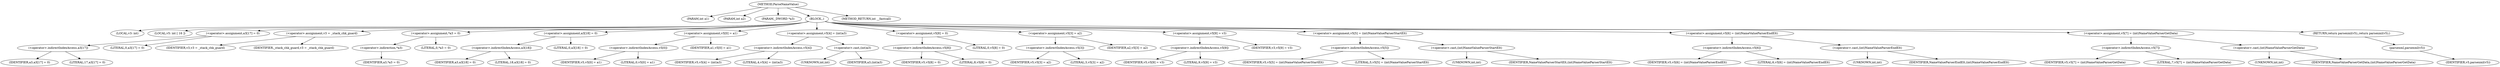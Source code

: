digraph ParseNameValue {  
"1000103" [label = "(METHOD,ParseNameValue)" ]
"1000104" [label = "(PARAM,int a1)" ]
"1000105" [label = "(PARAM,int a2)" ]
"1000106" [label = "(PARAM,_DWORD *a3)" ]
"1000107" [label = "(BLOCK,,)" ]
"1000108" [label = "(LOCAL,v3: int)" ]
"1000109" [label = "(LOCAL,v5: int [ 16 ])" ]
"1000110" [label = "(<operator>.assignment,a3[17] = 0)" ]
"1000111" [label = "(<operator>.indirectIndexAccess,a3[17])" ]
"1000112" [label = "(IDENTIFIER,a3,a3[17] = 0)" ]
"1000113" [label = "(LITERAL,17,a3[17] = 0)" ]
"1000114" [label = "(LITERAL,0,a3[17] = 0)" ]
"1000115" [label = "(<operator>.assignment,v3 = _stack_chk_guard)" ]
"1000116" [label = "(IDENTIFIER,v3,v3 = _stack_chk_guard)" ]
"1000117" [label = "(IDENTIFIER,_stack_chk_guard,v3 = _stack_chk_guard)" ]
"1000118" [label = "(<operator>.assignment,*a3 = 0)" ]
"1000119" [label = "(<operator>.indirection,*a3)" ]
"1000120" [label = "(IDENTIFIER,a3,*a3 = 0)" ]
"1000121" [label = "(LITERAL,0,*a3 = 0)" ]
"1000122" [label = "(<operator>.assignment,a3[18] = 0)" ]
"1000123" [label = "(<operator>.indirectIndexAccess,a3[18])" ]
"1000124" [label = "(IDENTIFIER,a3,a3[18] = 0)" ]
"1000125" [label = "(LITERAL,18,a3[18] = 0)" ]
"1000126" [label = "(LITERAL,0,a3[18] = 0)" ]
"1000127" [label = "(<operator>.assignment,v5[0] = a1)" ]
"1000128" [label = "(<operator>.indirectIndexAccess,v5[0])" ]
"1000129" [label = "(IDENTIFIER,v5,v5[0] = a1)" ]
"1000130" [label = "(LITERAL,0,v5[0] = a1)" ]
"1000131" [label = "(IDENTIFIER,a1,v5[0] = a1)" ]
"1000132" [label = "(<operator>.assignment,v5[4] = (int)a3)" ]
"1000133" [label = "(<operator>.indirectIndexAccess,v5[4])" ]
"1000134" [label = "(IDENTIFIER,v5,v5[4] = (int)a3)" ]
"1000135" [label = "(LITERAL,4,v5[4] = (int)a3)" ]
"1000136" [label = "(<operator>.cast,(int)a3)" ]
"1000137" [label = "(UNKNOWN,int,int)" ]
"1000138" [label = "(IDENTIFIER,a3,(int)a3)" ]
"1000139" [label = "(<operator>.assignment,v5[8] = 0)" ]
"1000140" [label = "(<operator>.indirectIndexAccess,v5[8])" ]
"1000141" [label = "(IDENTIFIER,v5,v5[8] = 0)" ]
"1000142" [label = "(LITERAL,8,v5[8] = 0)" ]
"1000143" [label = "(LITERAL,0,v5[8] = 0)" ]
"1000144" [label = "(<operator>.assignment,v5[3] = a2)" ]
"1000145" [label = "(<operator>.indirectIndexAccess,v5[3])" ]
"1000146" [label = "(IDENTIFIER,v5,v5[3] = a2)" ]
"1000147" [label = "(LITERAL,3,v5[3] = a2)" ]
"1000148" [label = "(IDENTIFIER,a2,v5[3] = a2)" ]
"1000149" [label = "(<operator>.assignment,v5[9] = v3)" ]
"1000150" [label = "(<operator>.indirectIndexAccess,v5[9])" ]
"1000151" [label = "(IDENTIFIER,v5,v5[9] = v3)" ]
"1000152" [label = "(LITERAL,9,v5[9] = v3)" ]
"1000153" [label = "(IDENTIFIER,v3,v5[9] = v3)" ]
"1000154" [label = "(<operator>.assignment,v5[5] = (int)NameValueParserStartElt)" ]
"1000155" [label = "(<operator>.indirectIndexAccess,v5[5])" ]
"1000156" [label = "(IDENTIFIER,v5,v5[5] = (int)NameValueParserStartElt)" ]
"1000157" [label = "(LITERAL,5,v5[5] = (int)NameValueParserStartElt)" ]
"1000158" [label = "(<operator>.cast,(int)NameValueParserStartElt)" ]
"1000159" [label = "(UNKNOWN,int,int)" ]
"1000160" [label = "(IDENTIFIER,NameValueParserStartElt,(int)NameValueParserStartElt)" ]
"1000161" [label = "(<operator>.assignment,v5[6] = (int)NameValueParserEndElt)" ]
"1000162" [label = "(<operator>.indirectIndexAccess,v5[6])" ]
"1000163" [label = "(IDENTIFIER,v5,v5[6] = (int)NameValueParserEndElt)" ]
"1000164" [label = "(LITERAL,6,v5[6] = (int)NameValueParserEndElt)" ]
"1000165" [label = "(<operator>.cast,(int)NameValueParserEndElt)" ]
"1000166" [label = "(UNKNOWN,int,int)" ]
"1000167" [label = "(IDENTIFIER,NameValueParserEndElt,(int)NameValueParserEndElt)" ]
"1000168" [label = "(<operator>.assignment,v5[7] = (int)NameValueParserGetData)" ]
"1000169" [label = "(<operator>.indirectIndexAccess,v5[7])" ]
"1000170" [label = "(IDENTIFIER,v5,v5[7] = (int)NameValueParserGetData)" ]
"1000171" [label = "(LITERAL,7,v5[7] = (int)NameValueParserGetData)" ]
"1000172" [label = "(<operator>.cast,(int)NameValueParserGetData)" ]
"1000173" [label = "(UNKNOWN,int,int)" ]
"1000174" [label = "(IDENTIFIER,NameValueParserGetData,(int)NameValueParserGetData)" ]
"1000175" [label = "(RETURN,return parsexml(v5);,return parsexml(v5);)" ]
"1000176" [label = "(parsexml,parsexml(v5))" ]
"1000177" [label = "(IDENTIFIER,v5,parsexml(v5))" ]
"1000178" [label = "(METHOD_RETURN,int __fastcall)" ]
  "1000103" -> "1000104" 
  "1000103" -> "1000105" 
  "1000103" -> "1000106" 
  "1000103" -> "1000107" 
  "1000103" -> "1000178" 
  "1000107" -> "1000108" 
  "1000107" -> "1000109" 
  "1000107" -> "1000110" 
  "1000107" -> "1000115" 
  "1000107" -> "1000118" 
  "1000107" -> "1000122" 
  "1000107" -> "1000127" 
  "1000107" -> "1000132" 
  "1000107" -> "1000139" 
  "1000107" -> "1000144" 
  "1000107" -> "1000149" 
  "1000107" -> "1000154" 
  "1000107" -> "1000161" 
  "1000107" -> "1000168" 
  "1000107" -> "1000175" 
  "1000110" -> "1000111" 
  "1000110" -> "1000114" 
  "1000111" -> "1000112" 
  "1000111" -> "1000113" 
  "1000115" -> "1000116" 
  "1000115" -> "1000117" 
  "1000118" -> "1000119" 
  "1000118" -> "1000121" 
  "1000119" -> "1000120" 
  "1000122" -> "1000123" 
  "1000122" -> "1000126" 
  "1000123" -> "1000124" 
  "1000123" -> "1000125" 
  "1000127" -> "1000128" 
  "1000127" -> "1000131" 
  "1000128" -> "1000129" 
  "1000128" -> "1000130" 
  "1000132" -> "1000133" 
  "1000132" -> "1000136" 
  "1000133" -> "1000134" 
  "1000133" -> "1000135" 
  "1000136" -> "1000137" 
  "1000136" -> "1000138" 
  "1000139" -> "1000140" 
  "1000139" -> "1000143" 
  "1000140" -> "1000141" 
  "1000140" -> "1000142" 
  "1000144" -> "1000145" 
  "1000144" -> "1000148" 
  "1000145" -> "1000146" 
  "1000145" -> "1000147" 
  "1000149" -> "1000150" 
  "1000149" -> "1000153" 
  "1000150" -> "1000151" 
  "1000150" -> "1000152" 
  "1000154" -> "1000155" 
  "1000154" -> "1000158" 
  "1000155" -> "1000156" 
  "1000155" -> "1000157" 
  "1000158" -> "1000159" 
  "1000158" -> "1000160" 
  "1000161" -> "1000162" 
  "1000161" -> "1000165" 
  "1000162" -> "1000163" 
  "1000162" -> "1000164" 
  "1000165" -> "1000166" 
  "1000165" -> "1000167" 
  "1000168" -> "1000169" 
  "1000168" -> "1000172" 
  "1000169" -> "1000170" 
  "1000169" -> "1000171" 
  "1000172" -> "1000173" 
  "1000172" -> "1000174" 
  "1000175" -> "1000176" 
  "1000176" -> "1000177" 
}
